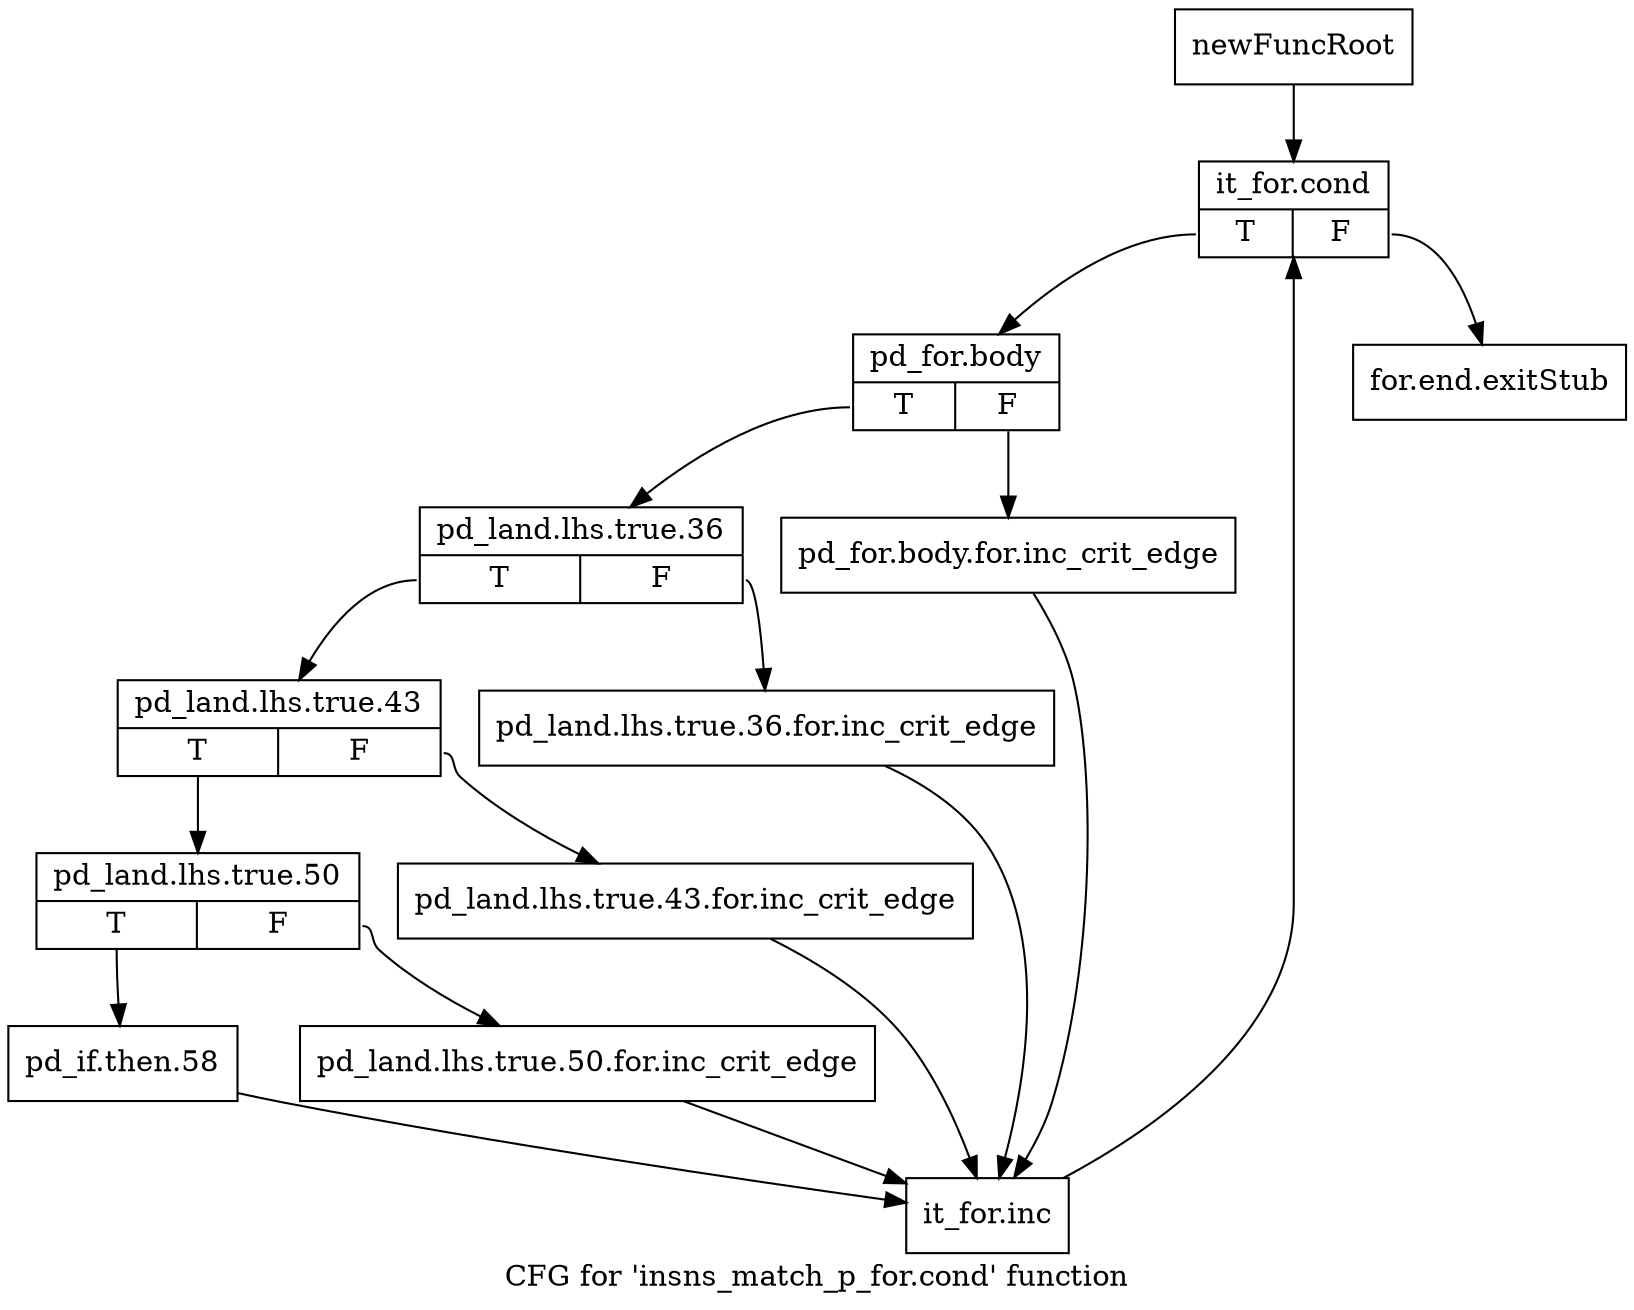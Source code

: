 digraph "CFG for 'insns_match_p_for.cond' function" {
	label="CFG for 'insns_match_p_for.cond' function";

	Node0xa51ada0 [shape=record,label="{newFuncRoot}"];
	Node0xa51ada0 -> Node0xa51ae40;
	Node0xa51adf0 [shape=record,label="{for.end.exitStub}"];
	Node0xa51ae40 [shape=record,label="{it_for.cond|{<s0>T|<s1>F}}"];
	Node0xa51ae40:s0 -> Node0xa51ae90;
	Node0xa51ae40:s1 -> Node0xa51adf0;
	Node0xa51ae90 [shape=record,label="{pd_for.body|{<s0>T|<s1>F}}"];
	Node0xa51ae90:s0 -> Node0xa51b760;
	Node0xa51ae90:s1 -> Node0xa51aee0;
	Node0xa51aee0 [shape=record,label="{pd_for.body.for.inc_crit_edge}"];
	Node0xa51aee0 -> Node0xa51b990;
	Node0xa51b760 [shape=record,label="{pd_land.lhs.true.36|{<s0>T|<s1>F}}"];
	Node0xa51b760:s0 -> Node0xa51b800;
	Node0xa51b760:s1 -> Node0xa51b7b0;
	Node0xa51b7b0 [shape=record,label="{pd_land.lhs.true.36.for.inc_crit_edge}"];
	Node0xa51b7b0 -> Node0xa51b990;
	Node0xa51b800 [shape=record,label="{pd_land.lhs.true.43|{<s0>T|<s1>F}}"];
	Node0xa51b800:s0 -> Node0xa51b8a0;
	Node0xa51b800:s1 -> Node0xa51b850;
	Node0xa51b850 [shape=record,label="{pd_land.lhs.true.43.for.inc_crit_edge}"];
	Node0xa51b850 -> Node0xa51b990;
	Node0xa51b8a0 [shape=record,label="{pd_land.lhs.true.50|{<s0>T|<s1>F}}"];
	Node0xa51b8a0:s0 -> Node0xa51b940;
	Node0xa51b8a0:s1 -> Node0xa51b8f0;
	Node0xa51b8f0 [shape=record,label="{pd_land.lhs.true.50.for.inc_crit_edge}"];
	Node0xa51b8f0 -> Node0xa51b990;
	Node0xa51b940 [shape=record,label="{pd_if.then.58}"];
	Node0xa51b940 -> Node0xa51b990;
	Node0xa51b990 [shape=record,label="{it_for.inc}"];
	Node0xa51b990 -> Node0xa51ae40;
}
